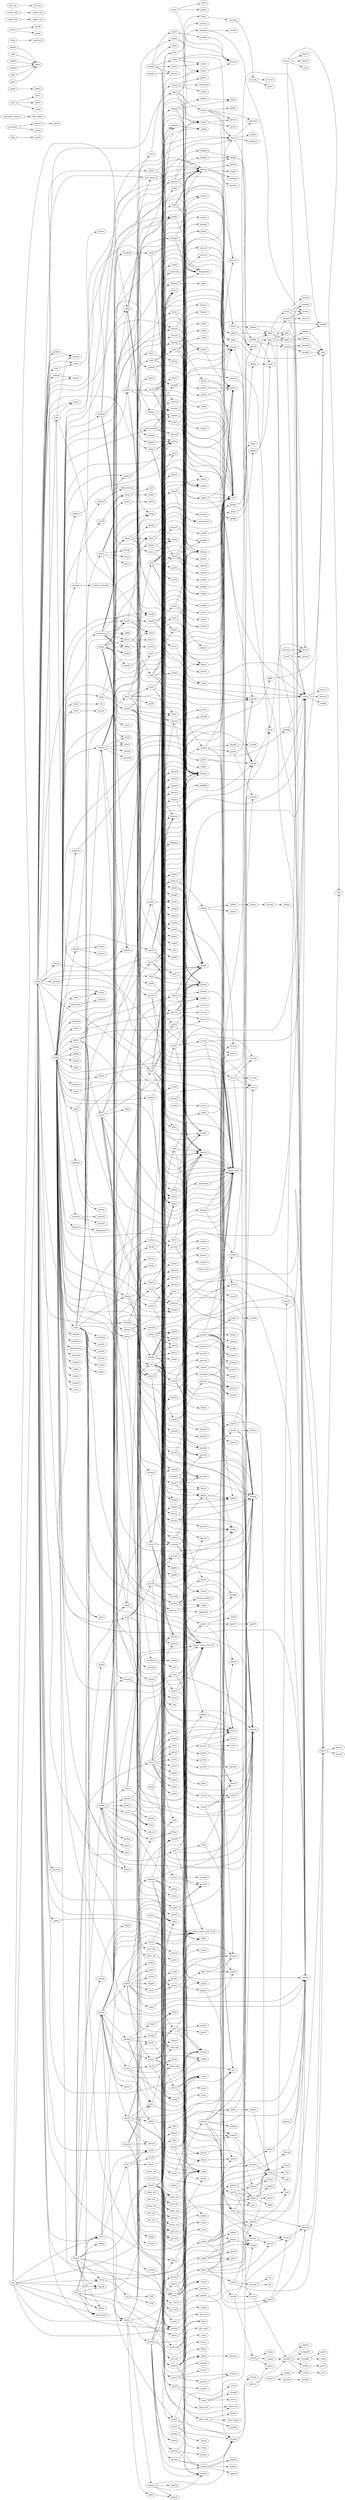 digraph CCMap {
graph [ rankdir = LR];
adbkql->addbkgl;
adbkql->radmsh;
addbas->asymop;
addbas->latvec;
addes2->latrel;
addes2->reducv;
addrbl->addsds;
addrbl->fsmbl;
addrbl->fsmbpw;
addrbl->i8icopy;
addrbl->mkewgt;
addrbl->rlocbl;
addrbl->ropyln;
addrbl->rsibl;
addsds->delstp;
aginv->grpeql;
aiocls->aiocor;
aiocls->aiogen;
aiocls->aiomom;
aiocls->aiomp;
aiocls->aiopar;
aiocls->aiopot;
aiocls->aiorme;
aiocls->aiosop;
aiocls->aiova;
aiocls->i8icopy;
aiocls->iclbsj;
aiocls->paioc2;
aiocls->pvaioc;
asados->bzmio;
asados->clist;
asados->contet;
asados->dosio;
asados->dosspl;
asados->dostet;
asados->getbzp;
asados->i8icopy;
asados->iclbas;
asados->iomomq;
asados->iomomx;
asados->mkqp;
asados->nosbzm;
asados->spacks_copy;
asados->subasi;
asados->sumlst;
asars->asars1;
asars->iors;
asars->spackv_array_copy_i8_i;
asars1->psymq0;
asars1->psymr0;
asymop->csymop;
atomsc->addzbk;
atomsc->getqvc;
atomsc->newrho;
atomsc->poiss0;
atomsc->prrmsh;
atomsc->radmsh;
atomsc->radwgt;
atomsc->vxc0sp;
atwf->getcor;
atwf->makrwf;
atwf->ortrwf;
atwf->radmsh;
atwf->radwgt;
atwf->wf2lo;
augmat->fradhd;
augmat->fradpk;
augmat->gaugm;
augmat->momusl;
augmat->potpus;
augmat->vlm2us;
augmbl->augq12;
augmbl->augq2z;
augmbl->augq3z;
augmbl->augqp3;
augmbl->augqs3;
augmbl->bstrux;
augmbl->dstrbp;
augq12->orbl;
augq2z->orbl;
baslst->iclbsj;
baslst->slist;
beschb->chebev;
bessel_yl->bessel;
bessjy->beschb;
bessl->besslr;
bessl2->besslr;
besslm->besslr;
bloch->pblch1;
bloch->s2sph;
bloch->yprm;
blsig->bloch;
blsig->phmbls;
blsig->sopert;
blsig->zprm;
bndconn_v2->matm;
bndconn_v2->mkppovl2;
bndfp->addrbl;
bndfp->blsig;
bndfp->bzints;
bndfp->bzwtsf;
bndfp->dfaugm;
bndfp->dfqkkl;
bndfp->dfratm;
bndfp->dfrce;
bndfp->dosio;
bndfp->dstrbp;
bndfp->efldos;
bndfp->fixef0;
bndfp->gen_hamindex;
bndfp->gennlat;
bndfp->getef;
bndfp->getikt;
bndfp->gvlst2;
bndfp->hambl;
bndfp->hambls;
bndfp->i8icopy;
bndfp->interparam;
bndfp->iobzwt;
bndfp->iomomn;
bndfp->iomoms;
bndfp->iorbtm;
bndfp->makdos;
bndfp->maknos;
bndfp->makusq;
bndfp->mchan;
bndfp->mixrho;
bndfp->mkdmtu;
bndfp->mkehkf;
bndfp->mkekin;
bndfp->mkorbm;
bndfp->mkpdos;
bndfp->mkpot;
bndfp->mkrout;
bndfp->mshn3p;
bndfp->mullmf;
bndfp->newsigmasw;
bndfp->noshorbz;
bndfp->phmbls;
bndfp->pnunew;
bndfp->prtev;
bndfp->qparam;
bndfp->rdsigm2;
bndfp->seneinterp;
bndfp->shorbz;
bndfp->sopert2;
bndfp->spacks_copy;
bndfp->spackv_array_copy_i8_i;
bndfp->subzi;
bndfp->suclst;
bndfp->sugw;
bndfp->suham2;
bndfp->sumlst;
bndfp->suqlse;
bndfp->suqlsm;
bndfp->suqlst;
bndfp->suqlsw2;
bndfp->surho;
bndfp->symrho;
bndfp->totfrc;
bndfp->upacks;
bndfp->vcdmel;
bndfp->xmpbnd;
bndfp->xxxdif;
bndfp->yprm;
bndfp->zprm;
bravsy->latvec;
bravsy->rotmat;
bstrux->hxpbl;
bstrux->hxpgbl;
bstrux->hxpos;
bstrux->orbl;
bstrux->paugq1;
bstrux->paugq2;
bstrux->paugqp;
bstrux->prlcb1;
bstrux->uspecb;
bzints->fswgts;
bzints->slinz;
bzmesh->asymop;
bzmesh->bzmsh0;
bzmesh->grpop;
bzmesh->mxxyz;
bzmsh0->projql;
bzwts->bzints;
bzwts->ebcpl;
bzwts->efrng2;
bzwts->fermi;
bzwts->intnos;
bzwts->maknos;
bzwts->splwts;
bzwtsf->bzwts;
bzwtsf->bzwtsm;
bzwtsf->dvdos;
ccutup->cshear;
ccutup->gtbvec;
ccutup->mxmymz;
chgmsh->gvctof;
chgmsh->gvgetf;
chgmsh->gvlist;
chgmsh->gvmtch;
chgmsh->gvputf;
chgmsh->pchms2;
chgmsh->pchmsh;
chimedit->bzmesh;
chimedit->bzmsh0;
chimedit->i8icopy;
chimedit->stonerpb;
chimedit->stonerrsa;
chkdmu->i8icopy;
chkdmu->ldau;
chkdmu->praldm;
chkdmu->rotycs;
chkdmu->symdmu;
chkes->nrmliz;
chksgr->bloch;
chksgr->iosigh;
chksgr->orbl;
chksgr->rothph;
chksgr->rothrm;
chkxpn->bessl;
chkxpn->hansmr;
chkxpn->hxpos;
chkxpn->iclbsj;
chkxpn->jxpos;
chkxpn->radmsh;
chkxpn->radpkl;
chkxpn->radwgt;
chkxpn->spacks_copy;
chkxpn->spackv_array_copy_i8_i;
chkxpn->uspecb;
clist->ffnam;
clsprm->ioqpp;
clsset->clsctr;
clsset->prjpos;
clsset->shorps;
cmplat->latvec;
cmplat->psymr0;
cmplat->shorbz;
contet->mkcond;
contet->mxxyz;
contet->slinz;
corgga->corlsd;
corlsd->gcor;
corpbe->gcor2;
corprm->hansmr;
cpplat->danrm2;
cpplat->prodln;
cppos->spackv_array_copy_r8_r8;
cvplat->cosvec;
cvplat->danrm2;
cvplat->ddet33;
defpq->atmoms;
dfrce->dstrbp;
dfrce->gvgetf;
dfrce->i8icopy;
dfrce->lindsc;
dfrce->pvdf1;
dfrce->pvdf2;
dfrce->pvdf3;
dfrce->pvdf4;
dfrce->rhomom;
dfrce->suphs0;
dfrce->suylg;
distes->d3nrm2;
distes->reducv;
dosspl->delstp;
dosspl->iomoms;
dostet->slinz;
dstrbp->multiple;
dstrbp->optimise;
dstrbp->pdstlb;
dstrbp->single;
easypbe->corlsd;
easypbe->corpbe;
easypbe->corpw91;
easypbe->exchpbe;
easypbe->exchpw91;
ebcpl->iget;
ebcpl->mark1;
elocp->iclbsj;
elocp->loctsh;
elocp->radmsh;
elocp->spacks_copy;
elocp->spackv_array_copy_i8_i;
elocp->uspecb;
evxcp->easypbe;
exchpbe->getuk;
exchpbe->setuk;
fdpp->mul22;
fillat->d3nrm2;
fillat->nrmliz;
findes->addes2;
findes->bigges;
findes->chkes;
findes->deflmx;
findes->fillat;
findes->i8icopy;
findes->mdeses;
findes->ordbas;
findes->prpos;
findes->renam;
findes->rsmesh;
findes->sclwsr;
findes->symes;
findes->volsph;
fixef0->ebcpl;
fixpos->shorbz;
fklbl->gklbl;
fklbl->gklq;
fklbl->hsmqe0;
fklbl->shorbz;
flocb2->gtbsl1;
flocb2->orbl;
flocbl->flocb2;
flocbl->gtbsl1;
flocbl->orbl;
fmain->makr;
fmain->prmx;
fmain->ropyln;
fmain->shorbz;
fmain->shorps;
fmain->sylm;
fmain->sylmnc;
fpchk->chkxpn;
fradhd->hansr;
fradpk->radpkl;
freats->atomsc;
freats->fctail;
freats->ftfalo;
freats->getqvc;
freats->optfab;
freats->pratfs;
freats->rmesh;
freats->rnatm;
freats->tailsm;
freeat->freats;
freeat->gtpcor;
freeat->i8icopy;
freeat->iofa;
freeat->ioorbp;
freeat->spacks_copy;
freeat->writebasis;
fsmbl->dstrbp;
fsmbl->gtbsl1;
fsmbl->hhigbl;
fsmbl->orbl;
fsmbl->uspecb;
fsmbpw->dstrbp;
fsmbpw->gtbsl1;
fsmbpw->orbl;
fsmbpw->uspecb;
ftfalo->mtchr2;
ftfalo->mtchre;
ftfalo->popta1;
ftfalo->popta3;
ftfalo->popta4;
ftfalo->popta5;
ftlxp->ftlxp2;
ftlxp->ropyln;
gaugm->paug1;
gaugm->paug2;
gaugm->paug3;
gaugm->paugnl;
gaugm->ppi2z;
gaugm->pvaglc;
gaugm->pvagm1;
gaugm->pvagm2;
gaugm->pvagm3;
gen_hamindex->gvlst2;
gen_hamindex->mptauof;
gen_hamindex->orbl;
gen_hamindex->rotdlmm;
gen_hamindex->shorbz;
gen_hamindex->spacks_copy;
gengrp->gtcsym;
gennlat->shortn3;
gennlat->shortn3_initialize;
gensym->addbas;
gensym->fixpos;
gensym->groupg;
gensym->grpprd;
gensym->lattdf;
gensym->latvec;
gensym->psymop;
gensym->sgroup;
gensym->shoist;
gensym->symcry;
gensym->symlat;
gensym->symtbl;
getcor->rhocor;
getef->iobzwt;
getef->iomomq;
getfmt->tocast;
getgv2->eprod;
getikt->debugmode;
getinput_entrance->find_region;
getq->getqvc;
getq->gtpcor;
getqvc->config;
gfigbl->fklbl;
gfigbl->scglp1;
ggugbl->gfigbl;
ghibl->gtbsl2;
ghibl->hklbl;
ghigbl->gtbsl2;
ghigbl->hklgbl;
ghios->gtbsl2;
ghios->hklos;
gklbl->gklbld;
gklbl->gklblq;
gklbl->shorbz;
gklbld->radgkl;
gklbld->sylm;
gklblq->sylm;
gklft->sylm;
gklq->ropyln;
gklq->shortn;
gpfndx->shorbz;
grdepl->grdep2;
groupg->asymop;
groupg->sgroup;
groupg->shorbz;
grpfnd->latvec;
grpgen->asymop;
grpgen->grpcop;
grpgen->grpeql;
grpgen->grpprd;
gtpcor->spacks_copy;
gtpmin->d3nrm2;
gtpmin->latlim;
gvctof->shorbz;
gvlist->fullmesh;
gvlist->pvglst;
gvlist->shorbz;
gvlist->shorbzm;
gvlst2->gvlstn;
gvlst2->gvlsts;
gvmtch->pgvmat;
hambl->augmbl;
hambl->hsibl;
hambl->smhsbl;
hambl->zprm;
hambls->bloch;
hambls->debugmode;
hambls->hambl;
hambls->phmbls;
hambls->pmtsig;
hambls->psigd;
hambls->shorbz;
hambls->sigswitch;
hambls->sopert;
hambls->zprm;
hamfb3->roth;
hamfb3k->rotsig;
hansmd->hansr;
hansmr->bessl;
hansr->hanr;
hansr->hansr1;
hansr->hansr2;
hansrz->besslr;
hansrz->hanr;
hansrz->hansz1;
hansrz->hansz2;
hansrz->rsort;
hft2r1->gvlist;
hft2r1->hft2r2;
hft2rs->hft2r1;
hft2rs->hft2r3;
hft2rs->pairs;
hft2rs->ppair1;
hft2rs->symiax;
hgugbl->hhigbl;
hhibl->gtbsl2;
hhibl->phhibl;
hhigbl->gtbsl2;
hhigbl->phhigb;
hhugbl->hhigbl;
hklbl->gklbl;
hklbl->gklq;
hklbl->hsmq;
hklbl->shorbz;
hklft->sylm;
hklgbl->hklbl;
hklgbl->scglp1;
hnsmft->fint;
hnsmft->sint;
hsibl->dstrbp;
hsibl->gtbsl1;
hsibl->gvlist;
hsibl->hsibl1;
hsibl->hsibl2;
hsibl->hsibl3;
hsibl->hsibl4;
hsibl->hsibl5;
hsibl->hsibl6;
hsibl->i8icopy;
hsibl->ncutcorrect;
hsibl->nnrl;
hsibl->orbl;
hsibl->suphas;
hsibl->tbhsi;
hsibl->uspecb;
hsibl1->ropyln;
hsibl4->gvgetf;
hsibl4->gvputf;
hsibl6->ifindiv;
hsmbl->hsmbld;
hsmbl->hsmblq;
hsmbl->shorbz;
hsmbld->sylm;
hsmblq->sylm;
hsmq->hansr4;
hsmq->pvhsmq;
hsmq->ropyln;
hsmq->shortn;
hsmqe0->hansr5;
hsmqe0->pvhsmq;
hsmqe0->ropyln;
hsmqe0->shortn;
hxpbl->ghibl;
hxpgbl->ghigbl;
hxpos->ghios;
interparam->prodx2d;
iobsm0->iobsmv;
ioden->gvgetf;
ioden->gvputf;
ioden->i8icopy;
ioden->ioden2;
ioden->rhgcmp;
ioden2->shorps;
ioeula->pvioeu;
iomomq->iomoms;
iomomx->iomoms;
iomomx->pviomx;
ioorbp->i8icopy;
ioorbp->ii8copy;
ioorbp->spacks_copy;
ioposs->iopos;
ioposs->spackv_array_copy_r8_r8;
iorbtm->spacks_copy;
iors->aiomom;
iors->chgmsh;
iors->dpdbyl;
iors->dpdftr;
iors->i8icopy;
iors->ii8copy;
iors->latvec;
iors->pvsms2;
iors->radsum;
iors->radwgt;
iors->spacks_copy;
iosits->i8icopy;
iosits->ii8copy;
iostr->iostr1;
iostr->iostr2;
iostr->iostr4;
iprmsb->orbl;
ipwovl->matgg2;
latpar->cosvec;
lattc->lctoff;
lattc->qdistn;
lattc->rdistn;
lattc->xlgen;
lattdf->makrot;
lattdf->shear;
lattic->lattc;
lattic->lattdf;
lattic->rdistn;
lattic->spackv_array_copy_r8_r8;
lctoff->dlmtor;
ldau->vldau;
lmaux->asars;
lmaux->cmplat;
lmaux->findes;
lmaux->i8icopy;
lmaux->iopos;
lmaux->iosits;
lmaux->makrm0;
lmaux->ovmin;
lmaux->pairs;
lmaux->sclwsr;
lmaux->shoang;
lmaux->shorps;
lmaux->shoshl;
lmaux->spackv_array_copy_i8_i;
lmaux->spackv_array_copy_r8_r8;
lmaux->spec2c;
lmaux->symlat;
lmf->defspc;
lmf->findctrlstart;
lmf->lattic;
lmf->lmfp;
lmf->lmhelp;
lmf->mkqp;
lmf->mksym;
lmf->rdctrl2;
lmf->setcg;
lmf->upacks;
lmfa->defspc;
lmfa->findctrlstart;
lmfa->freeat;
lmfa->lattic;
lmfa->lmhelp;
lmfa->mksym;
lmfa->rdctrl2;
lmfa->setcg;
lmfa->upacks;
lmfp->bndfp;
lmfp->chimedit;
lmfp->chkdmu;
lmfp->cppos;
lmfp->fixpos;
lmfp->grdep2;
lmfp->grdepl;
lmfp->iobsm0;
lmfp->iobsmv;
lmfp->ioden;
lmfp->iopos;
lmfp->iors;
lmfp->lattic;
lmfp->lsets_bitop_i8;
lmfp->mkqp;
lmfp->nwit;
lmfp->nwitsv;
lmfp->parms0;
lmfp->praugm;
lmfp->prelx1;
lmfp->rdistn;
lmfp->rdovfa;
lmfp->relax;
lmfp->rlxstp;
lmfp->rsedit;
lmfp->setcc;
lmfp->shorps;
lmfp->smshft;
lmfp->spacks_copy;
lmfp->spackv_array_copy_r8_r8;
lmfp->subasi;
lmfp->sudmtu;
lmfp->suham;
lmfp->suldau;
lmfp->supot;
lmfp->upacks;
lmfutil->aiocls;
lmfutil->asados;
lmfutil->clsprm;
lmfutil->clsprp;
lmfutil->defspc;
lmfutil->findctrlstart;
lmfutil->fpchk;
lmfutil->lattic;
lmfutil->lmaux;
lmfutil->lmhelp;
lmfutil->mksym;
lmfutil->rdctrl2;
lmfutil->setcg;
lmfutil->upacks;
locpot->atqval;
locpot->augmat;
locpot->corprm;
locpot->elfigr;
locpot->gtpcor;
locpot->i8icopy;
locpot->locpt2;
locpot->radmsh;
locpot->radwgt;
locpot->spacks_copy;
locpot->uspecb;
locpot->wrhomt;
locpt2->hansmr;
locpt2->poinsp;
locpt2->splrho;
locpt2->vxcns5;
locpt2->vxcnsp;
loctsh->hansmr;
loctsh->makrwf;
loctsh->mtchre;
loctsh->radext;
madmat->shortn;
madmat->strx00;
makdla->bessl2;
makdos->delstp;
makidx->i8icopy;
makidx->idxpr;
makidx->ii8copy;
makidx->mkidx2;
maknos->delstp;
makrm0->defpq;
makrm0->defwsr;
makrm0->evxcv;
makrm0->freats;
makrm0->pairc;
makrm0->poiss0;
makrm0->psymr0;
makrm0->sumsro;
makrvl->rseq;
makrwf->phidx;
makrwf->rseq;
makusp->hansr;
makusp->makrwf;
makusp->makus2;
makusp->ortrwf;
makusp->vxtrap;
makusq->fradhd;
makusq->fradpk;
makusq->pusq1;
makusq->radmsh;
makusq->uspecb;
mcasho->mcasme;
mcasim->iosiga;
mcasim->mcasm2;
mcasim->mcasms;
mcasim->mkrtab;
mcasim->pairs;
mcasim->spackv_array_copy_r8_r8;
mcasim->suemph;
mcasim->upacks;
mcasm2->mcmet;
mchan->spacks_copy;
mcmet->mcasan;
mcmet->mcasho;
mcmet->mcasme;
mcmet->mcasw;
mdeses->d3nrm2;
mdeses->gtpmin;
mixrho->ftlxp;
mixrho->gvgetf;
mixrho->gvputf;
mixrho->i8icopy;
mixrho->lgstar;
mixrho->lindsc;
mixrho->parmx0;
mixrho->parmxp;
mixrho->pkl2ro;
mixrho->pqsclb;
mixrho->pqsclc;
mixrho->pqsclf;
mixrho->pvmix3;
mixrho->pvmix5;
mixrho->pvmix6;
mixrho->pvmix7;
mixrho->pvmix9;
mixrho->radmsh;
mixrho->radwgt;
mixrho->rhgcmp;
mixrho->rhoqm;
mixrho->splrho;
mkdmtu->i8icopy;
mkekin->gtbsl1;
mkekin->i8icopy;
mkekin->mshdot;
mkekin->mshint;
mkekin->orbl;
mkekin->pvgtkn;
mkewgt->delstp;
mkidx2->idxpr;
mkorbm->phvsfp;
mkplat->bravsy;
mkplat->cpplat;
mkplat->cvplat;
mkplat->gtcsym;
mkplat->latpar;
mkplat->roplat;
mkplat->stplat;
mkpot->elocp;
mkpot->i8icopy;
mkpot->locpot;
mkpot->mshint;
mkpot->rhomom;
mkpot->smves;
mkpot->smvxc2;
mkpot->smvxcm;
mkppovl2->matgg2;
mkqp->bzmesh;
mkqp->getqp;
mkqp->i8icopy;
mkqp->ii8copy;
mkqp->lsets_bitop_i8;
mkqp->projql;
mkqp->tetirr;
mkrou1->mkcfus;
mkrou1->mkrou4;
mkrout->corprm;
mkrout->fradhd;
mkrout->fradpk;
mkrout->getcor;
mkrout->gtbsl1;
mkrout->gtpcor;
mkrout->makusp;
mkrout->mkrou1;
mkrout->mkrou2;
mkrout->mkrou3;
mkrout->mkrou5;
mkrout->mkrou6;
mkrout->orbl;
mkrout->radmsh;
mkrout->radsum;
mkrout->radwgt;
mkrout->uspecb;
mksym->aginv;
mksym->gensym;
mksym->grpgen;
mksym->pvsym2;
mksym->spackv_array_copy_i8_i;
mksym->spackv_array_copy_r8_r8;
mksym->splcls;
mksym->symtbl;
momusl->makusp;
mshn3p->mshn31;
mshn3p->mshn32;
mshsiz->fullmesh;
mshsiz->gtpfac;
mshsiz->gvctof;
mshsiz->gvlist;
mshsiz->gvlstn;
mshvmt->gvgetf;
mshvmt->i8icopy;
mshvmt->ropbes;
mshvmt->ropyln;
mtchae->hansmd;
mtchr2->mtchae;
mtchre->mtchae;
mtchre->mtchr2;
mullmf->gtbsl1;
mullmf->mchan;
mullmf->orbl;
newrho->config;
newrho->phidx;
newrho->rhocor;
newrho->rseq;
newrho->setcc;
nghbor->drr2;
nghbor->latlim;
nlocxc->corgga;
nlocxc->xperdew;
nosbzm->delstp;
nosbzm->iomoms;
nwit->nwitsv;
nwitsv->iosave;
offshp->imxmnx;
optfab->popta1;
optfab->popta2;
optfab->popta3;
optfab->popta4;
optfab->popta5;
ordbas->danrm2;
ordbas->reducv;
ortrwf->addrwf;
ovcall->fovlp;
ovcall->iopos;
ovcall->ovlchk;
ovlchk->avwsr;
ovlchk->shorps;
ovlocr->corprm;
ovlocr->dstrbp;
ovlocr->hxpbl;
ovlocr->hxpos;
ovlocr->p1ovlc;
ovlocr->p2ovlc;
ovlocr->radmsh;
ovlocr->radwgt;
ovlpfa->dstrbp;
ovmin->clist;
ovmin->fovlp;
ovmin->iclbsj;
ovmin->ovcall;
ovmin->ovlchk;
p2ovlc->hansmr;
p2ovlc->radpkl;
p2pkl->phkl2r;
packs->initialize;
pairc->ppair1;
pairc->ppair2;
pairc->ppair3;
pairc->shorps;
pairc->xlgen;
pairs->avwsr;
pairs->pairc;
pairtakao->getgv2;
pairtakao->sortea;
paug2->paug4;
paugq1->gtbsl1;
paugqp->ropyln;
pbevxc->easypbe;
pbevxc->radgrx;
phhibl->hklbl;
phhibl->hsmbl;
phhigb->fklbl;
phhigb->hklbl;
phhigb->hsmbl;
phhigb->scglp1;
phidx->dfphi;
phidx->gintsr;
phidx->makdla;
phidx->rseq;
phidx->rsq1;
pkl2ro->radgkl;
pkl2ro->radpkl;
pkl2ro->splrho;
pnunew->bessl;
pnunew->i8icopy;
pnunew->phidx;
pnunew->radmsh;
pnunew->spacks_copy;
poinsp->poiss0;
popta1->hansmd;
popta1->mtchae;
popta3->rseq;
popta3->rsq1;
popta4->phidx;
popta4->rseq;
popta5->hansmr;
popta5->rseq;
potpus->makrwf;
potpus->ortrwf;
potpus->pvpus1;
potpus->radgra;
potpus->rwftai;
potpus->soprm;
potpus->vxtrap;
ppair1->drr2;
ppair1->ppair5;
ppair1->siteid;
ppair5->ppair4;
pptrns->iclbas;
pptrns->oalpha;
pqmix->parmx0;
pqmix->parmxp;
pqmix->pqmixa;
pqmix->pqmixb;
pqmix->pqmixc;
pqmix->pqmxio;
pqmix->pqmxup;
pqmix->pqsclb;
pqmix->pqsclf;
praldm->i8icopy;
praldm->prdmts;
pratfs->config;
pratfs->gintsl;
pratfs->ppratf;
pratfs->rseq;
praugm->spacks_copy;
prlcb1->gtbsl1;
prlcb2->gtbsl1;
prlcb2->orbl;
prodln->danrm2;
prothl->orbl;
prothr->orbl;
protht->pvrotd;
protht->pvrots;
protht->pvrott;
prrhat->prlrho;
prrhat->radmsh;
prrhat->radwgt;
prsed1->lcrho;
prsed1->radmsh;
prsed1->spacks_copy;
prsed1->swrho;
prsed2->mshint;
prsed2->radmsh;
prsed2->radwgt;
prsed2->spacks_copy;
prsed2->splrho;
prsed3->radmsh;
prsed3->wrhomt;
prsed4->prsed2;
prsed4->prsed5;
prsed4->radmsh;
prsed4->radwgt;
prsed4->spacks_copy;
prsed4->splrho;
prtrkl->prrmsh;
prtrkl->radgkl;
psho1->shorbz;
psymop->grpop;
psymop->grpprd;
psymop->parsop;
psymr1->pxsmr1;
psymr1->pysmr1;
pusq1->bstrux;
pusq1->pusq2;
pusq1->rlocb1;
pusq1->uspecb;
pusq2->gtbsl1;
pusq2->orbl;
pvang1->dlmn;
pvang2->dlmn;
pvcdm1->rseq;
pvdf1->atqval;
pvdf1->corprm;
pvdf1->gtpcor;
pvdf1->i8icopy;
pvdf1->radsum;
pvdf1->radwgt;
pvdf1->suphas;
pvdf2->smvxcm;
pvdf4->corprm;
pvdf4->i8icopy;
pvdf4->suphas;
pvgtkn->ppi2z;
pvhmb1->i8icopy;
pvhmb1->mshint;
pvioeu->spacks_copy;
pvmix3->pkl2ro;
pvmix3->pvmix4;
pvmix3->pvmix9;
pvmix3->radmsh;
pvmix3->radwgt;
pvmix4->splrho;
pvmix5->pvmix9;
pvmix5->radmsh;
pvmix5->rhogkl;
pvmix6->pqmixb;
pvmix7->gvputf;
pvmix7->lgstar;
pvmix7->pkl2ro;
pvmix7->pvmix9;
pvmix7->radmsh;
pvmix7->radwgt;
pvrgkl->hansmr;
pvrgkl->vecpkl;
pvrhm2->hansmr;
pvrhm2->poiss0;
pvrhom->hansmr;
pvrots->orbl;
pvsms1->atqval;
pvsms1->gtpcor;
pvsms1->radsum;
pvsms1->radwgt;
pvsms1->rhgcmp;
pvsms1->spacks_copy;
pvsms2->pvsms3;
pvsms2->spacks_copy;
pvsms2->ylmrtg;
pvsym2->clabel;
pvsym2->iclbsj;
pvsym2->spacks_copy;
pwmat->gtbsl1;
pwmat->gvlst2;
pwmat->ifindiv2;
pwmat->ipwovl;
pwmat->matm;
pwmat->matmul_pwhovl;
pwmat->orbl;
pwmat->ropyln;
pwmat->spackv_array_copy_i8_i;
pwmat->spackv_array_copy_r8_r8;
pwmat->uspecb;
pwmat2->gtbsl1;
pwmat2->ifindiv2;
pwmat2->ipwovl;
pwmat2->orbl;
pwmat2->ropyln;
pwmat2->spackv_array_copy_i8_i;
pwmat2->spackv_array_copy_r8_r8;
pwmat2->uspecb;
qdistn->qdist;
qmpkl->pkl2r;
qparam->regioncheck;
radext->radmsh;
radext->radwgt;
rdctrl2->gtv_setrcd;
rdctrl2->gtv_setst;
rdctrl2->ii8copy;
rdctrl2->ioorbp;
rdctrl2->iopos;
rdctrl2->packs;
rdctrl2->readctrl;
rdctrl2->readctrlpq;
rdctrl2->spacks_copy;
rdctrl2->spackv_array_copy_i8_i;
rdctrl2->spackv_array_copy_r8_r8;
rdctrl2->suidx;
rdctrl2->suldau;
rdctrl2->uarray_size;
rdctrl2->ubz_init;
rdctrl2->ubz_size;
rdctrl2->uctrl_size;
rdctrl2->uham_size;
rdctrl2->ulat_size;
rdctrl2->umix_size;
rdctrl2->umove_size;
rdctrl2->upacks;
rdctrl2->upot_size;
rdctrl2->usite_size;
rdctrl2->uspec_size;
rdctrl2->uspecb;
rdctrl2->ustr_size;
rdeq->product2;
rdistn->rdist;
rdovfa->adbkql;
rdovfa->addbkgsm;
rdovfa->gtpcor;
rdovfa->gvputf;
rdovfa->i8icopy;
rdovfa->iofa;
rdovfa->mshint;
rdovfa->ovlocr;
rdovfa->ovlpfa;
rdovfa->radsum;
rdovfa->radwgt;
rdovfa->spacks_copy;
rdsigm->bzmesh;
rdsigm->bzmsh0;
rdsigm->chksgr;
rdsigm->debugmode;
rdsigm->getqp;
rdsigm->hamfb3;
rdsigm->hft2rs;
rdsigm->i8icopy;
rdsigm->iopos;
rdsigm->iosigh;
rdsigm->istbpm;
rdsigm->latvec;
rdsigm->offshp;
rdsigm->psigd;
rdsigm->rotevs;
rdsigm->rsmsym;
rdsigm->siged;
rdsigm->sigflg;
rdsigm2->bzmesh;
rdsigm2->bzmsh0;
rdsigm2->debugmode;
rdsigm2->getikt;
rdsigm2->hamfb3k;
rdsigm2->iosigh;
rdsigm2->latvec;
readctrl->avwsr;
readctrl->defpq;
readctrl->fill3in;
readctrl->gtv_setio;
readctrl->iosite;
readctrl->lx2vec;
readctrl->parmxp;
readctrl->rmesh;
readctrl->tksw;
readctrl->toksw_init;
readctrl->umix_init;
readctrlpq->config;
readctrlpq->shftpp;
readctrlpq->tksw;
reducv->danrm2;
relax->grdep2;
relax->i8icopy;
relax->prelx1;
relax->spacks_copy;
renam->getfmt;
renam->zclabl;
rhgcmp->corprm;
rhgcmp->i8icopy;
rhgcmp->rhgcm2;
rhgcmp->rhgcm3;
rhgcmp->rhogkl;
rhgcmp->suphas;
rhgcmp->suphs0;
rhgcmp->suylg;
rhocor->rseq;
rhocor->xyrhsr;
rhogkl->corprm;
rhogkl->prtrkl;
rhogkl->pvrgkl;
rhogkl->radmsh;
rhogkl->radwgt;
rhomom->corprm;
rhomom->pvrhm2;
rhomom->pvrhom;
rhomom->radmsh;
rhomom->radwgt;
rlocbl->bstrux;
rlocbl->dstrbp;
rlocbl->flocbl;
rlocbl->hxpgbl;
rlocbl->hxpos;
rlocbl->orbl;
rlocbl->paugq2;
rlocbl->prlcb1;
rlocbl->prlcb2;
rlocbl->prlcb3;
rlocbl->rlocb1;
rlocbl->uspecb;
rlxstp->i8icopy;
rnatm->makrvl;
rnatm->radwgt;
ropbes->bessel;
ropbes->ropbs1;
ropbes->sphbes;
ropyln->ropcsm;
ropyln->ropqln;
ropyln->ropynx;
rotdlmm->debugmode;
rotdlmm->igann;
roth->iprmsb;
roth->prothl;
roth->prothr;
roth->protht;
roth->pvrotd;
roth->s2sph;
roth->ylmrtg;
rothph->orbl;
rothrm->orbl;
rothrm->s2sph;
rothrm->ylmrtg;
rotmat->ddet33;
rotmat->nrmliz;
rotsig->conv2int;
rotsig->debugmode;
rotsig->getikt;
rotsig->rangedq;
rotwv->conv2int;
rotwv->getikt;
rotwv->rangedq;
rotycs->i8icopy;
rsedit->i8icopy;
rsedit->iors;
rsedit->prsed1;
rsedit->prsed2;
rsedit->prsed3;
rsedit->prsed4;
rsedit->rdovfa;
rsedit->usite_init;
rsedit->uspec_init;
rseq->fctp0;
rseq->fctp;
rseq->rsq1;
rseq->rsq2;
rsibl->dstrbp;
rsibl->gvgvcomp;
rsibl->gvlist;
rsibl->hsibl1;
rsibl->i8icopy;
rsibl->rsibl1;
rsibl->rsibl2;
rsibl->rsiblp;
rsibl->tbhsi;
rsibl1->gtbsl1;
rsibl1->i8icopy;
rsibl1->ncutcorrect;
rsibl1->orbl;
rsibl1->rsibl4;
rsibl1->rsibl5;
rsibl1->rsibl6;
rsibl1->suphas;
rsibl1->uspecb;
rsibl2->gvgetf;
rsibl2->gvputf;
rsmsym->dstrbp;
rsmsym->orbl;
rsmsym->rotpnt;
rsmsym->symstr;
rsmsym->ylmrtg;
rstr0->besslr;
rstr0->pvstr0;
rstr0->ropyln;
rwftai->hansmd;
rwftai->hansr;
rwftai->mtchae;
rwftai->mtchre;
rwftai->radwgt;
s3pkl->pkl2r;
s3pkl0->pkl2r;
s3pklx->pkl2r;
scg->f100;
scg->f102;
sclws2->avwsr;
sclws2->drr2;
sclws2->iclbsj;
sclws2->volsph;
sclwsr->avwsr;
sclwsr->maknrs;
sclwsr->pairc;
sclwsr->sclws2;
sclwsr->volsph;
seneinterp->bzmesh;
seneinterp->bzmsh0;
seneinterp->chksgr;
seneinterp->debugmode;
seneinterp->getqp;
seneinterp->hamfb3k;
seneinterp->hft2rs;
seneinterp->i8icopy;
seneinterp->iopos;
seneinterp->iosigh;
seneinterp->istbpm;
seneinterp->latvec;
seneinterp->offshp;
seneinterp->rsmsym;
seneinterp->siged;
seneinterp->sigflg;
setcg->scg;
setcg->sylmnc;
sgroup->asymop;
sgroup->spgcop;
sgroup->spgeql;
sgroup->spgprd;
shear->xxxadd;
shear->xxxes;
shear->xxxse;
shoang->avwsr;
shoang->baslst;
shoang->nghbor;
shoang->pvang1;
shoang->pvang2;
shortn3->ellipsoidxmax;
shoshl->avwsr;
shoshl->baslst;
shoshl->iclbsj;
shoshl->iopos;
shoshl->mkrtab;
shoshl->nghbor;
shoshl->pairs;
shoshl->psho1;
shoshl->xxsho;
siged->drr2;
siged->gtbsl1;
siged->orbl;
smcorm->corprm;
smcorm->hklft;
smhsbl->dstrbp;
smhsbl->gtbsl1;
smhsbl->hhibl;
smhsbl->orbl;
smhsbl->ropyln;
smhsbl->uspecb;
smshft->atqval;
smshft->gtpcor;
smshft->gvgetf;
smshft->gvputf;
smshft->i8icopy;
smshft->lindsc;
smshft->pvsms1;
smshft->symsmr;
smshft->zprm3;
smves->corprm;
smves->i8icopy;
smves->mshdot;
smves->mshint;
smves->mshvmt;
smves->symvvl;
smves->ugcomp;
smves->vesft;
smves->vesgcm;
smvxc2->evxcv;
smvxc4->corprm;
smvxc4->hklft;
smvxcm->excsan;
smvxcm->gvgetf;
smvxcm->gvputf;
smvxcm->i8icopy;
smvxcm->mshdot;
smvxcm->mshint;
smvxcm->smcorm;
smvxcm->smvxc2;
smvxcm->smvxc3;
smvxcm->smvxc4;
spcgrp->sgroup;
spcgrp->trysop;
sphbes->bessjy;
spkli->pkl2r;
splcls->clabel;
splcls->iclbsj;
splwts->delstd;
stoner->getde;
stoner->intnb;
stonerrsa->polinta;
stonerrsa->zevl;
stplat->ddet33;
stplat->latvec;
subzi->iobzwt;
suclst->spacks_copy;
sudmtu->i8icopy;
sudmtu->ldau;
sudmtu->praldm;
sudmtu->rotycs;
sudmtu->spacks_copy;
sudmtu->symdmu;
suemph->spacks_copy;
sugcut->i8icopy;
sugcut->ii8copy;
sugcut->spacks_copy;
sugcut->uspecb;
sugw->atwf;
sugw->bndconn_v2;
sugw->gintsl;
sugw->gvlst2;
sugw->gwcphi;
sugw->hambl;
sugw->hambls;
sugw->i8icopy;
sugw->ioaindx;
sugw->makusq;
sugw->orbl;
sugw->phmbls;
sugw->prtev;
sugw->pvsug1;
sugw->pwmat;
sugw->radmsh;
sugw->radwgt;
sugw->rotwv;
sugw->rtoint;
sugw->shorbz;
sugw->spackv_array_copy_i8_i;
sugw->uspecb;
sugw->wlattc;
sugw->wsymops;
suham->gvlst2;
suham->ii8copy;
suham->makidx;
suham->sugcut;
suham2->sugcut;
suham2->uspecb;
suidx->i8icopy;
suidx->ii8copy;
suidx->pz2idx;
suidx->uspecb;
suldau->i8icopy;
sumlst->mchan;
sumlst->slist;
supot->gvlist;
supot->i8icopy;
supot->ii8copy;
supot->madmat;
supot->mshsiz;
supot->sgvsym;
suqlst->sclp;
suylg->ropyln;
symcry->asymop;
symcry->iclbsj;
symcry->latvec;
symcry->shorbz;
symdmu->ddet33;
symdmu->i8icopy;
symdmu->rotspu;
symdmu->ylmrtg;
symes->d3nrm2;
symes->distes;
symes->getirr;
symes->mdesat;
symes->mdeses;
symia0->grpfnd;
symia0->rotpnt;
symia0->symia1;
symiax->iax2fd;
symiax->symia0;
symlat->csymop;
symlat->grpprd;
symlat->latvec;
symprj->shorbz;
symprj->ylmrtg;
symqmp->pxsmr1;
symqmp->pysmr1;
symqmp->symprj;
symrat->psymr0;
symrat->psymr1;
symrat->psymrf;
symrat->psymrq;
symrat->spackv_array_copy_i8_i;
symrat->spackv_array_copy_r8_r8;
symrat->symprj;
symrho->i8icopy;
symrho->prrhat;
symrho->symrat;
symrho->symsmr;
symsmr->gvaddf;
symsmr->gvgetf;
symsmr->gvsym;
symsmr->i8icopy;
symtbl->grpfnd;
symvvl->iclbas;
symvvl->psymr0;
symvvl->spackv_array_copy_i8_i;
symvvl->spackv_array_copy_r8_r8;
symvvl->symqmp;
t3j_all->fctor1;
t3j_all->tri_rule;
tailsm->hansmr;
tailsm->hansr;
tailsm->hnsmft;
tbhsi->uspecb;
tetirr->ccutup;
toksw_init->clear_swtok;
toksw_init->nswadd;
toksw_init->tkadd;
totfrc->symfor;
tpkli->pkl2r;
trysop->shorbz;
uarray_init->uarray_size;
ubz_init->ubz_size;
uctrl_init->uctrl_size;
ugcomp->corprm;
ugcomp->dstrbp;
ugcomp->ggugbl;
ugcomp->hgugbl;
ugcomp->hhugbl;
ugcomp->setofl;
uham_init->uham_size;
ulat_init->ulat_size;
umix_init->umix_size;
umove_init->umove_size;
uoptic_init->uoptic_size;
uordn_init->uordn_size;
upacks->initialize;
upot_init->upot_size;
usite_init->usite_size;
uspec_init->uspec_size;
uspecb->spacks_copy;
ustr_init->ustr_size;
utb_init->utb_size;
vcdmel->iomoms;
vcdmel->makusp;
vcdmel->pvcdm1;
vcdmel->pvcdm2;
vcdmel->radmsh;
vcdmel->spacks_copy;
vcdmel->uspecb;
veecomp->t3j_all;
vesft->gvgetf;
vesft->gvputf;
vesgcm->corprm;
vesgcm->gklft;
vesgcm->gvgetf;
vesgcm->gvputf;
vesgcm->hklft;
vldau->veecomp;
vxc0sp->evxcp;
vxc0sp->evxcv;
vxc0sp->vxcgr2;
vxcgga->easypbe;
vxcgr2->radgrx;
vxcgr2->vxcgga;
vxcgr2->vxnloc;
vxcns2->evxcp;
vxcns2->evxcv;
vxcns2->vxcns4;
vxcns2->vxcns5;
vxcnsp->ropyln;
vxcnsp->vxcns2;
vxcnsp->vxcns3;
vxtrap->radext;
vxtrap->rwftai;
wf2lo->addrwf;
wf2lo->rwftai;
wrirsh->clean0;
wrirsh->oalpha;
wrirsh->wripp;
writebasis->spacks_copy;
xlgen->latlim;
xperdew->perdew;
xxsho->drr2;
xxsho->iclbsj;
ylmrtg->ropyln;
}
